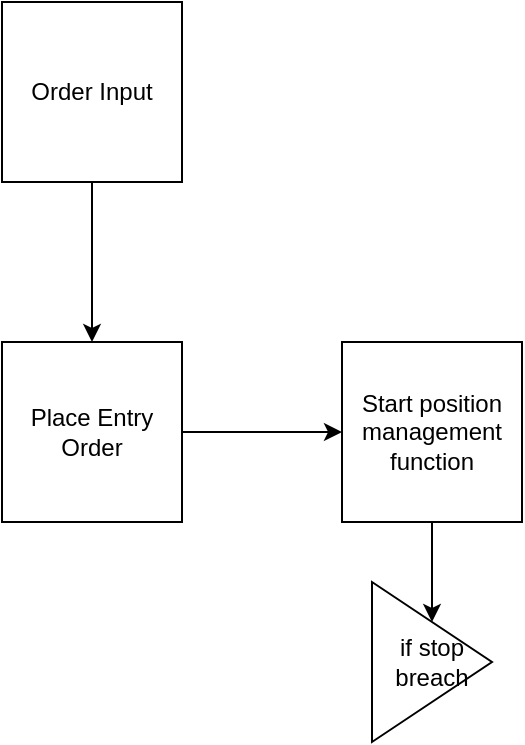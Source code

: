 <mxfile version="13.1.3">
    <diagram id="6hGFLwfOUW9BJ-s0fimq" name="Page-1">
        <mxGraphModel dx="639" dy="397" grid="1" gridSize="10" guides="1" tooltips="1" connect="1" arrows="1" fold="1" page="1" pageScale="1" pageWidth="827" pageHeight="1169" math="0" shadow="0">
            <root>
                <mxCell id="0"/>
                <mxCell id="1" parent="0"/>
                <mxCell id="7" value="" style="edgeStyle=orthogonalEdgeStyle;rounded=0;orthogonalLoop=1;jettySize=auto;html=1;" parent="1" source="2" target="6" edge="1">
                    <mxGeometry relative="1" as="geometry"/>
                </mxCell>
                <mxCell id="2" value="Order Input" style="whiteSpace=wrap;html=1;aspect=fixed;" parent="1" vertex="1">
                    <mxGeometry x="120" width="90" height="90" as="geometry"/>
                </mxCell>
                <mxCell id="9" value="" style="edgeStyle=orthogonalEdgeStyle;rounded=0;orthogonalLoop=1;jettySize=auto;html=1;" parent="1" source="6" target="8" edge="1">
                    <mxGeometry relative="1" as="geometry"/>
                </mxCell>
                <mxCell id="6" value="Place Entry Order" style="whiteSpace=wrap;html=1;aspect=fixed;" parent="1" vertex="1">
                    <mxGeometry x="120" y="170" width="90" height="90" as="geometry"/>
                </mxCell>
                <mxCell id="14" value="" style="edgeStyle=orthogonalEdgeStyle;rounded=0;orthogonalLoop=1;jettySize=auto;html=1;" parent="1" source="8" target="12" edge="1">
                    <mxGeometry relative="1" as="geometry"/>
                </mxCell>
                <mxCell id="8" value="Start position management function" style="whiteSpace=wrap;html=1;aspect=fixed;" parent="1" vertex="1">
                    <mxGeometry x="290" y="170" width="90" height="90" as="geometry"/>
                </mxCell>
                <mxCell id="12" value="if stop breach" style="triangle;whiteSpace=wrap;html=1;rotation=0;" parent="1" vertex="1">
                    <mxGeometry x="305" y="290" width="60" height="80" as="geometry"/>
                </mxCell>
            </root>
        </mxGraphModel>
    </diagram>
</mxfile>